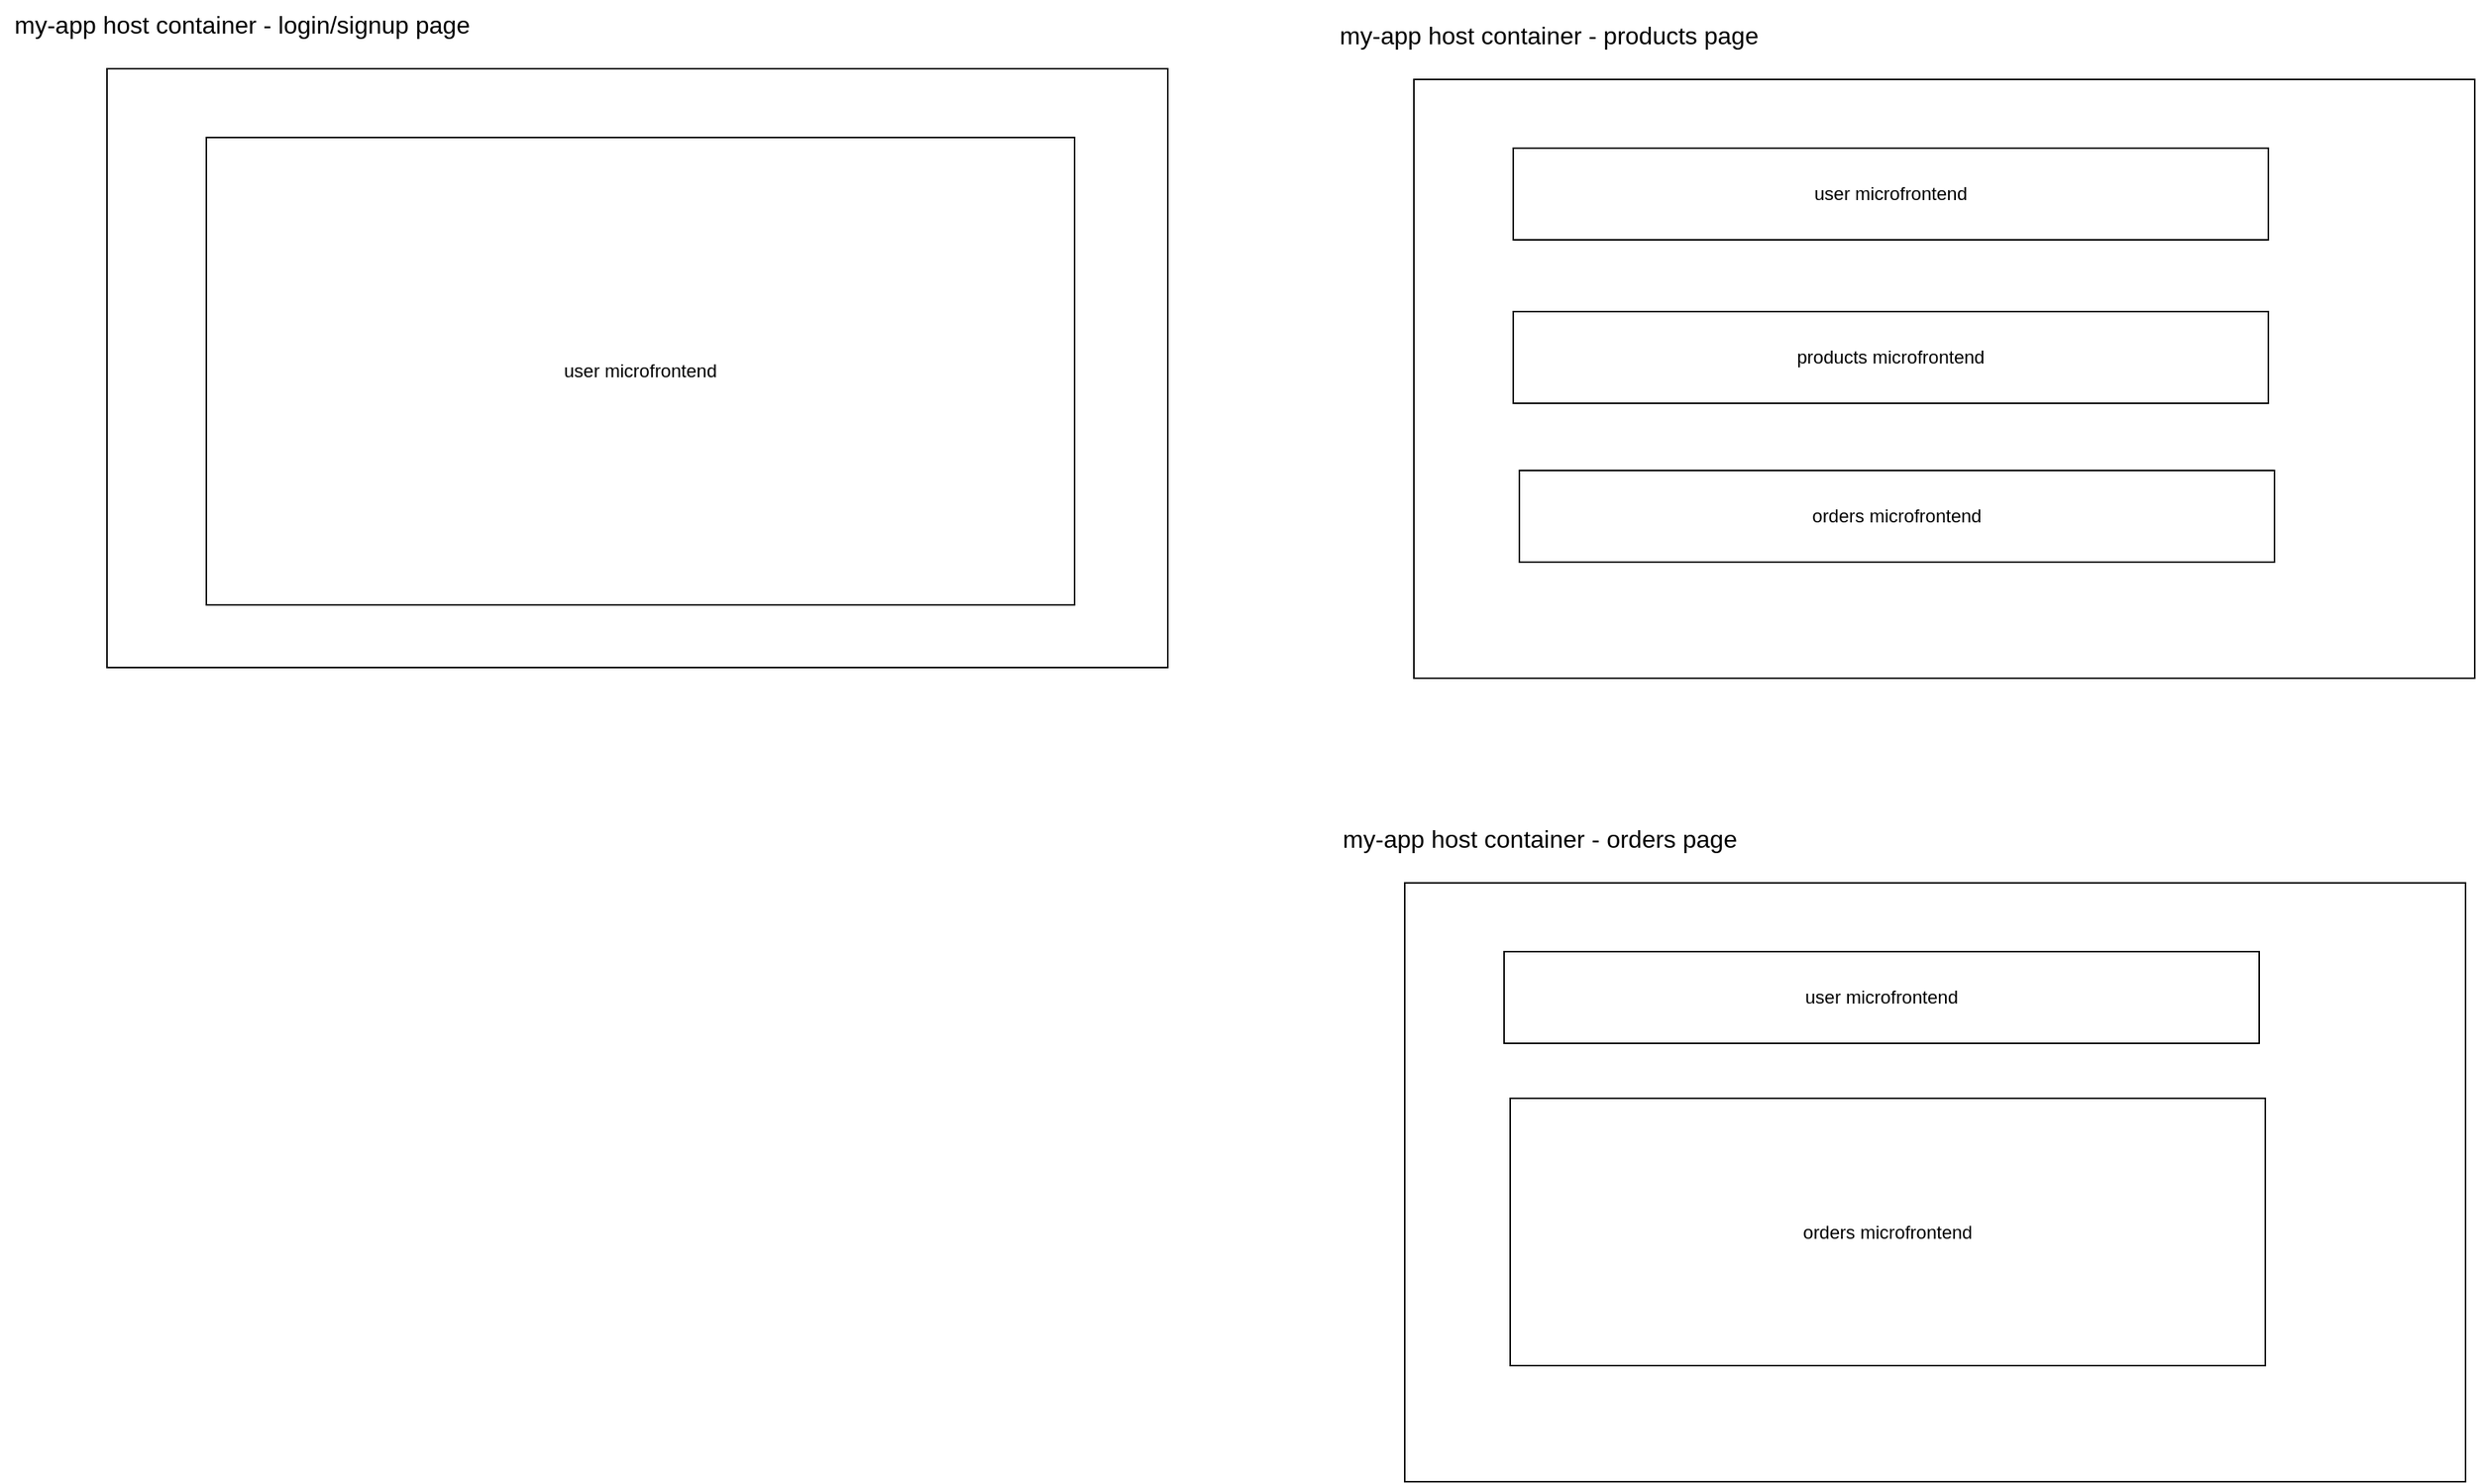 <mxfile version="26.0.11">
  <diagram name="Page-1" id="tCwJdjHEo803TyybjLfu">
    <mxGraphModel dx="3150" dy="1735" grid="0" gridSize="10" guides="1" tooltips="1" connect="1" arrows="1" fold="1" page="0" pageScale="1" pageWidth="850" pageHeight="1100" math="0" shadow="0">
      <root>
        <mxCell id="0" />
        <mxCell id="1" parent="0" />
        <mxCell id="6PniIrwgafCV-Lmyu1BP-1" value="" style="rounded=0;whiteSpace=wrap;html=1;" vertex="1" parent="1">
          <mxGeometry x="-227" y="41" width="694" height="392" as="geometry" />
        </mxCell>
        <mxCell id="6PniIrwgafCV-Lmyu1BP-2" value="my-app host container - products page" style="text;html=1;align=center;verticalAlign=middle;resizable=0;points=[];autosize=1;strokeColor=none;fillColor=none;fontSize=16;" vertex="1" parent="1">
          <mxGeometry x="-285" y="-4" width="292" height="31" as="geometry" />
        </mxCell>
        <mxCell id="6PniIrwgafCV-Lmyu1BP-3" value="user microfrontend" style="rounded=0;whiteSpace=wrap;html=1;" vertex="1" parent="1">
          <mxGeometry x="-162" y="86" width="494" height="60" as="geometry" />
        </mxCell>
        <mxCell id="6PniIrwgafCV-Lmyu1BP-4" value="products microfrontend" style="rounded=0;whiteSpace=wrap;html=1;" vertex="1" parent="1">
          <mxGeometry x="-162" y="193" width="494" height="60" as="geometry" />
        </mxCell>
        <mxCell id="6PniIrwgafCV-Lmyu1BP-5" value="orders microfrontend" style="rounded=0;whiteSpace=wrap;html=1;" vertex="1" parent="1">
          <mxGeometry x="-158" y="297" width="494" height="60" as="geometry" />
        </mxCell>
        <mxCell id="6PniIrwgafCV-Lmyu1BP-7" value="" style="rounded=0;whiteSpace=wrap;html=1;" vertex="1" parent="1">
          <mxGeometry x="-233" y="567" width="694" height="392" as="geometry" />
        </mxCell>
        <mxCell id="6PniIrwgafCV-Lmyu1BP-8" value="my-app host container - orders page" style="text;html=1;align=center;verticalAlign=middle;resizable=0;points=[];autosize=1;strokeColor=none;fillColor=none;fontSize=16;" vertex="1" parent="1">
          <mxGeometry x="-283" y="522" width="276" height="31" as="geometry" />
        </mxCell>
        <mxCell id="6PniIrwgafCV-Lmyu1BP-9" value="user microfrontend" style="rounded=0;whiteSpace=wrap;html=1;" vertex="1" parent="1">
          <mxGeometry x="-168" y="612" width="494" height="60" as="geometry" />
        </mxCell>
        <mxCell id="6PniIrwgafCV-Lmyu1BP-11" value="orders microfrontend" style="rounded=0;whiteSpace=wrap;html=1;" vertex="1" parent="1">
          <mxGeometry x="-164" y="708" width="494" height="175" as="geometry" />
        </mxCell>
        <mxCell id="6PniIrwgafCV-Lmyu1BP-12" value="" style="rounded=0;whiteSpace=wrap;html=1;" vertex="1" parent="1">
          <mxGeometry x="-1082" y="34" width="694" height="392" as="geometry" />
        </mxCell>
        <mxCell id="6PniIrwgafCV-Lmyu1BP-13" value="my-app host container - login/signup page" style="text;html=1;align=center;verticalAlign=middle;resizable=0;points=[];autosize=1;strokeColor=none;fillColor=none;fontSize=16;" vertex="1" parent="1">
          <mxGeometry x="-1152" y="-11" width="316" height="31" as="geometry" />
        </mxCell>
        <mxCell id="6PniIrwgafCV-Lmyu1BP-14" value="user microfrontend" style="rounded=0;whiteSpace=wrap;html=1;" vertex="1" parent="1">
          <mxGeometry x="-1017" y="79" width="568" height="306" as="geometry" />
        </mxCell>
      </root>
    </mxGraphModel>
  </diagram>
</mxfile>
